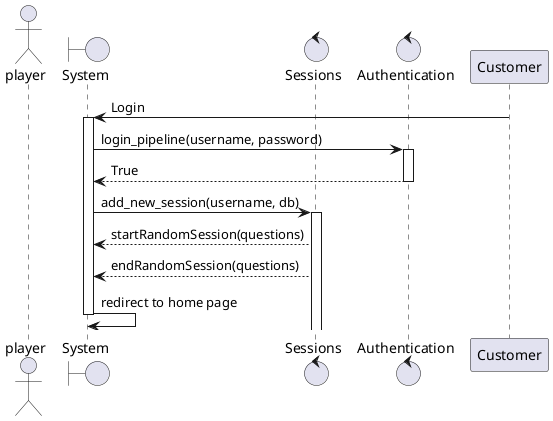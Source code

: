@startuml startRandomSession
actor player 
boundary "System" as system
control "Sessions" as sessions
control "Authentication" as auth
Customer -> system: Login
activate system
system -> auth: login_pipeline(username, password)
activate auth
auth --> system: True
deactivate auth
system -> sessions: add_new_session(username, db)
activate sessions
sessions --> system: startRandomSession(questions)
sessions --> system: endRandomSession(questions)
system -> system: redirect to home page
deactivate system
@enduml